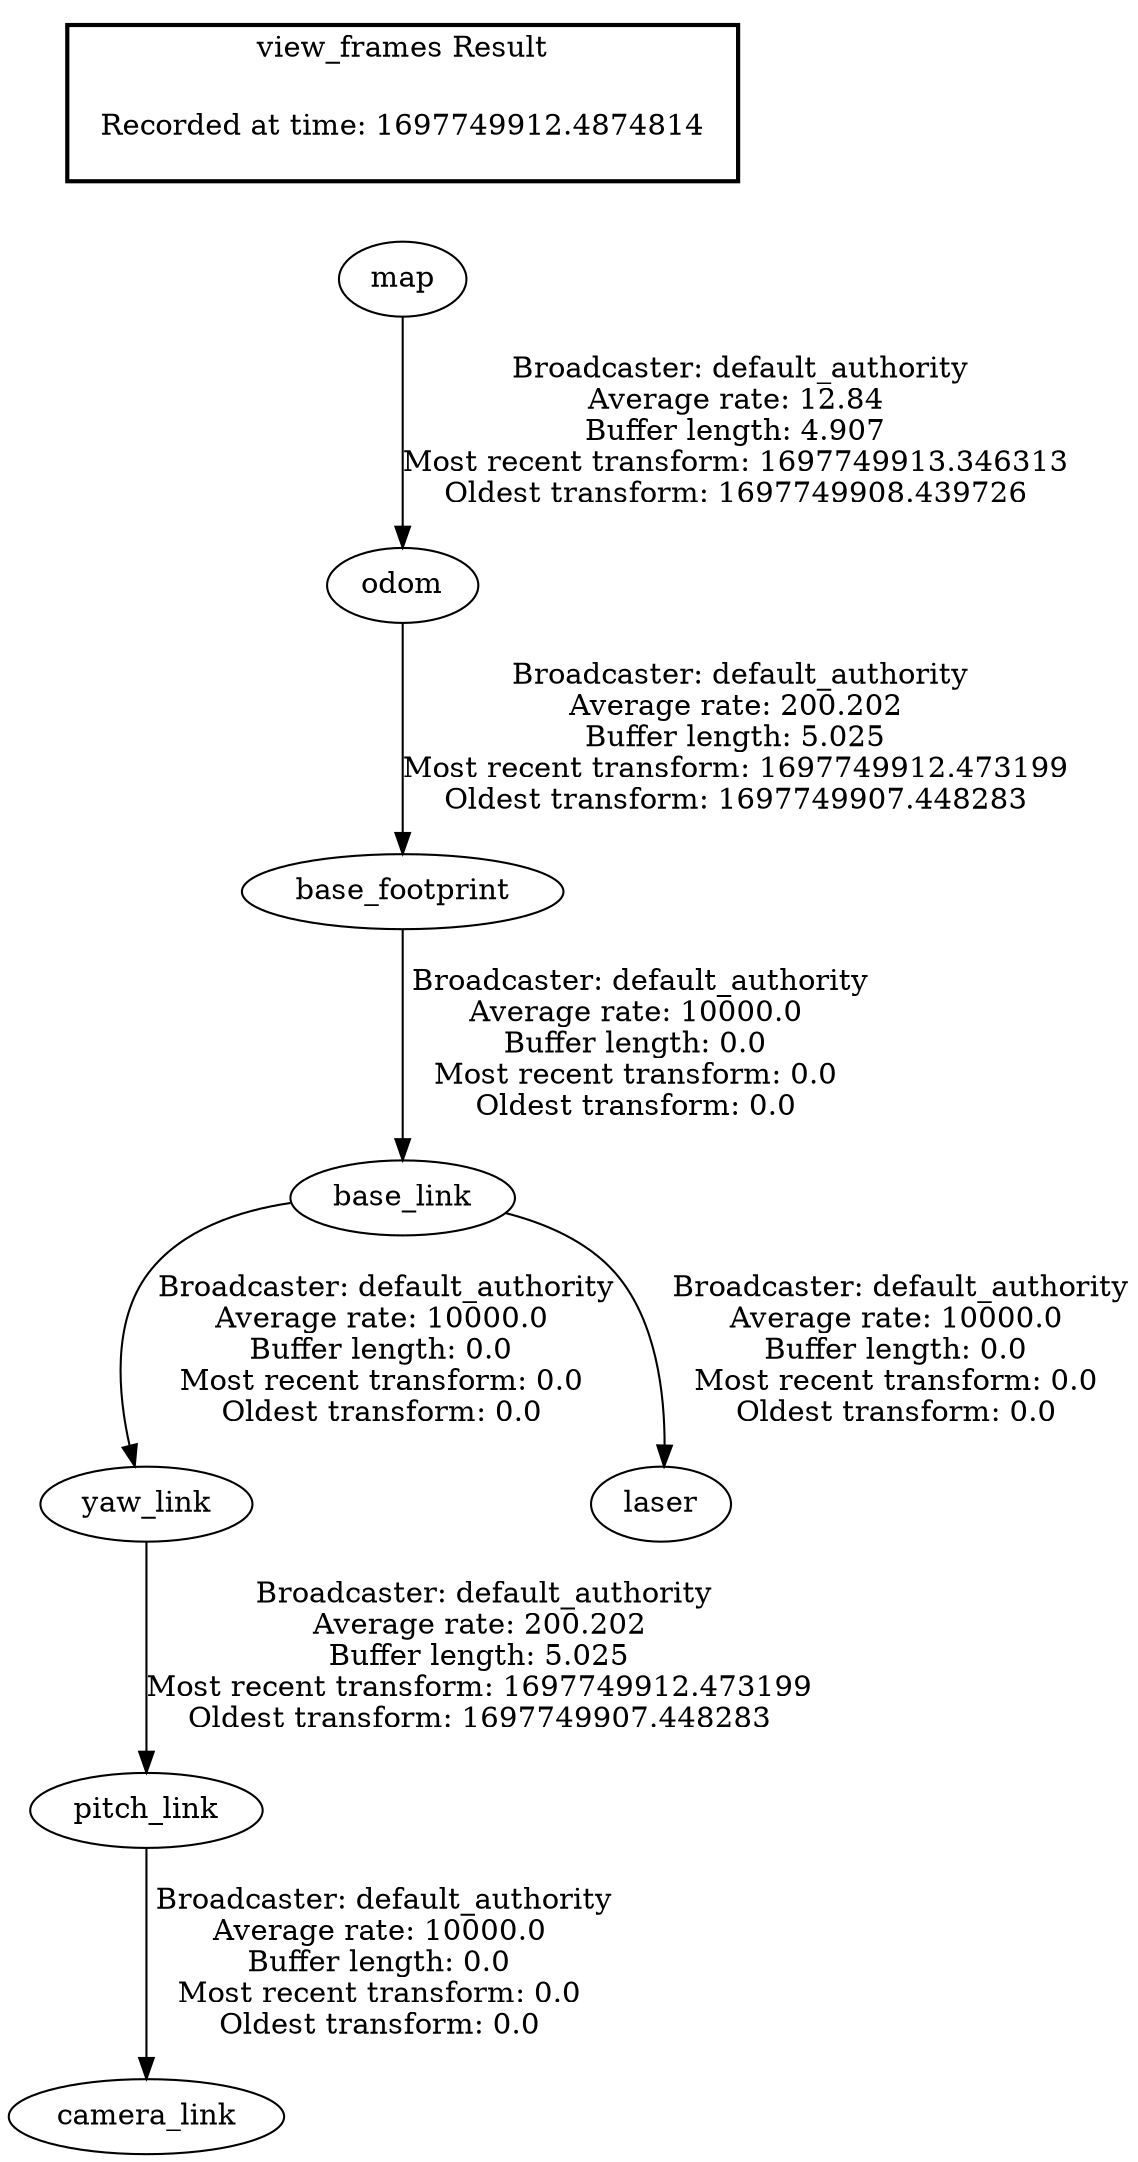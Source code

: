digraph G {
"yaw_link" -> "pitch_link"[label=" Broadcaster: default_authority\nAverage rate: 200.202\nBuffer length: 5.025\nMost recent transform: 1697749912.473199\nOldest transform: 1697749907.448283\n"];
"base_link" -> "yaw_link"[label=" Broadcaster: default_authority\nAverage rate: 10000.0\nBuffer length: 0.0\nMost recent transform: 0.0\nOldest transform: 0.0\n"];
"odom" -> "base_footprint"[label=" Broadcaster: default_authority\nAverage rate: 200.202\nBuffer length: 5.025\nMost recent transform: 1697749912.473199\nOldest transform: 1697749907.448283\n"];
"map" -> "odom"[label=" Broadcaster: default_authority\nAverage rate: 12.84\nBuffer length: 4.907\nMost recent transform: 1697749913.346313\nOldest transform: 1697749908.439726\n"];
"pitch_link" -> "camera_link"[label=" Broadcaster: default_authority\nAverage rate: 10000.0\nBuffer length: 0.0\nMost recent transform: 0.0\nOldest transform: 0.0\n"];
"base_footprint" -> "base_link"[label=" Broadcaster: default_authority\nAverage rate: 10000.0\nBuffer length: 0.0\nMost recent transform: 0.0\nOldest transform: 0.0\n"];
"base_link" -> "laser"[label=" Broadcaster: default_authority\nAverage rate: 10000.0\nBuffer length: 0.0\nMost recent transform: 0.0\nOldest transform: 0.0\n"];
edge [style=invis];
 subgraph cluster_legend { style=bold; color=black; label ="view_frames Result";
"Recorded at time: 1697749912.4874814"[ shape=plaintext ] ;
}->"map";
}